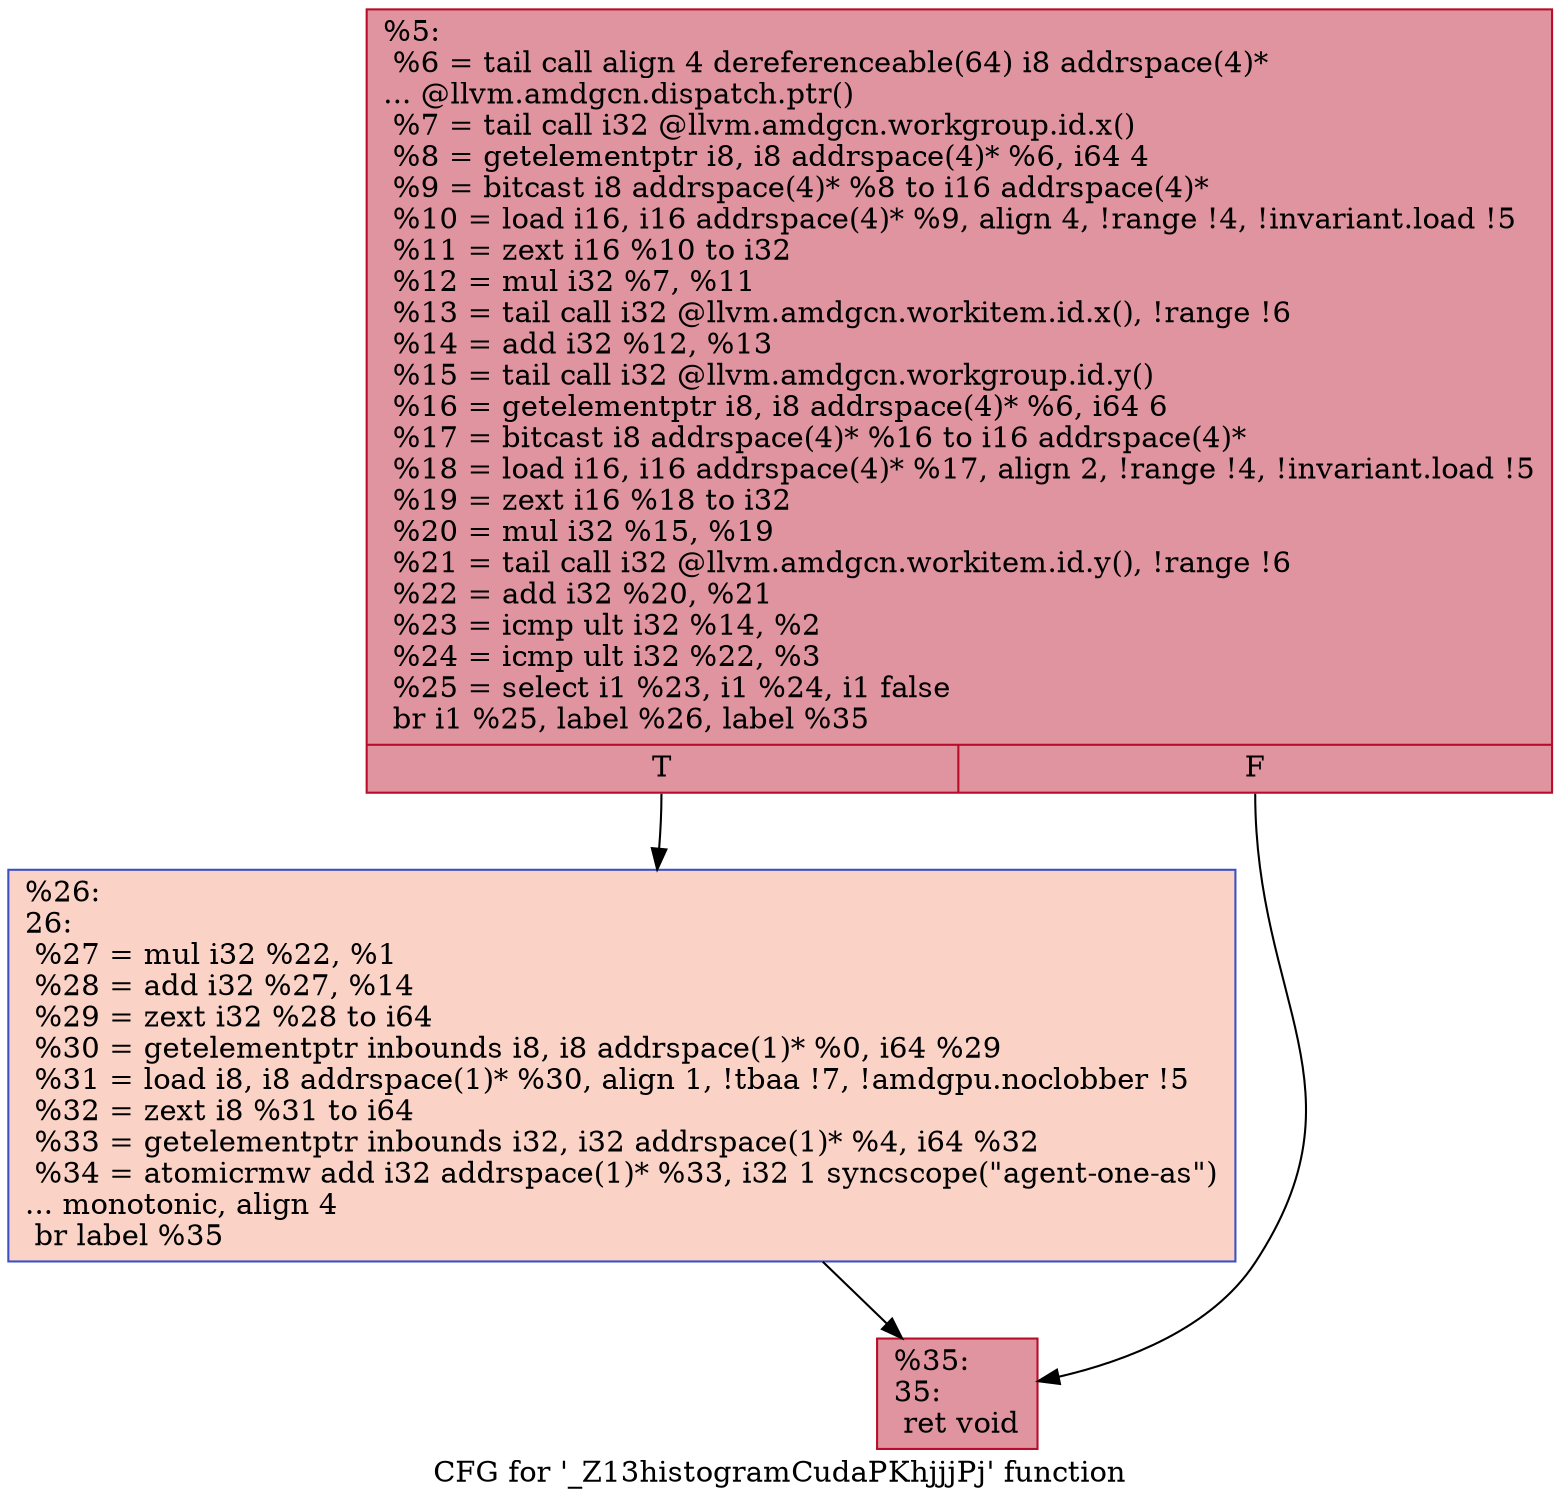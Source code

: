 digraph "CFG for '_Z13histogramCudaPKhjjjPj' function" {
	label="CFG for '_Z13histogramCudaPKhjjjPj' function";

	Node0x57d4370 [shape=record,color="#b70d28ff", style=filled, fillcolor="#b70d2870",label="{%5:\l  %6 = tail call align 4 dereferenceable(64) i8 addrspace(4)*\l... @llvm.amdgcn.dispatch.ptr()\l  %7 = tail call i32 @llvm.amdgcn.workgroup.id.x()\l  %8 = getelementptr i8, i8 addrspace(4)* %6, i64 4\l  %9 = bitcast i8 addrspace(4)* %8 to i16 addrspace(4)*\l  %10 = load i16, i16 addrspace(4)* %9, align 4, !range !4, !invariant.load !5\l  %11 = zext i16 %10 to i32\l  %12 = mul i32 %7, %11\l  %13 = tail call i32 @llvm.amdgcn.workitem.id.x(), !range !6\l  %14 = add i32 %12, %13\l  %15 = tail call i32 @llvm.amdgcn.workgroup.id.y()\l  %16 = getelementptr i8, i8 addrspace(4)* %6, i64 6\l  %17 = bitcast i8 addrspace(4)* %16 to i16 addrspace(4)*\l  %18 = load i16, i16 addrspace(4)* %17, align 2, !range !4, !invariant.load !5\l  %19 = zext i16 %18 to i32\l  %20 = mul i32 %15, %19\l  %21 = tail call i32 @llvm.amdgcn.workitem.id.y(), !range !6\l  %22 = add i32 %20, %21\l  %23 = icmp ult i32 %14, %2\l  %24 = icmp ult i32 %22, %3\l  %25 = select i1 %23, i1 %24, i1 false\l  br i1 %25, label %26, label %35\l|{<s0>T|<s1>F}}"];
	Node0x57d4370:s0 -> Node0x57d7de0;
	Node0x57d4370:s1 -> Node0x57d7e70;
	Node0x57d7de0 [shape=record,color="#3d50c3ff", style=filled, fillcolor="#f59c7d70",label="{%26:\l26:                                               \l  %27 = mul i32 %22, %1\l  %28 = add i32 %27, %14\l  %29 = zext i32 %28 to i64\l  %30 = getelementptr inbounds i8, i8 addrspace(1)* %0, i64 %29\l  %31 = load i8, i8 addrspace(1)* %30, align 1, !tbaa !7, !amdgpu.noclobber !5\l  %32 = zext i8 %31 to i64\l  %33 = getelementptr inbounds i32, i32 addrspace(1)* %4, i64 %32\l  %34 = atomicrmw add i32 addrspace(1)* %33, i32 1 syncscope(\"agent-one-as\")\l... monotonic, align 4\l  br label %35\l}"];
	Node0x57d7de0 -> Node0x57d7e70;
	Node0x57d7e70 [shape=record,color="#b70d28ff", style=filled, fillcolor="#b70d2870",label="{%35:\l35:                                               \l  ret void\l}"];
}
